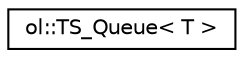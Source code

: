 digraph "Graphical Class Hierarchy"
{
 // LATEX_PDF_SIZE
  edge [fontname="Helvetica",fontsize="10",labelfontname="Helvetica",labelfontsize="10"];
  node [fontname="Helvetica",fontsize="10",shape=record];
  rankdir="LR";
  Node0 [label="ol::TS_Queue\< T \>",height=0.2,width=0.4,color="black", fillcolor="white", style="filled",URL="$classol_1_1_t_s___queue.html",tooltip="Thread safe queue."];
}
